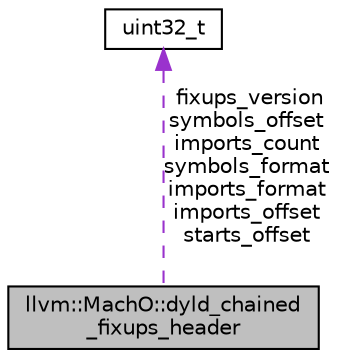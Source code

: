 digraph "llvm::MachO::dyld_chained_fixups_header"
{
 // LATEX_PDF_SIZE
  bgcolor="transparent";
  edge [fontname="Helvetica",fontsize="10",labelfontname="Helvetica",labelfontsize="10"];
  node [fontname="Helvetica",fontsize="10",shape=record];
  Node1 [label="llvm::MachO::dyld_chained\l_fixups_header",height=0.2,width=0.4,color="black", fillcolor="grey75", style="filled", fontcolor="black",tooltip="Structs for dyld chained fixups."];
  Node2 -> Node1 [dir="back",color="darkorchid3",fontsize="10",style="dashed",label=" fixups_version\nsymbols_offset\nimports_count\nsymbols_format\nimports_format\nimports_offset\nstarts_offset" ,fontname="Helvetica"];
  Node2 [label="uint32_t",height=0.2,width=0.4,color="black",URL="$classuint32__t.html",tooltip=" "];
}

